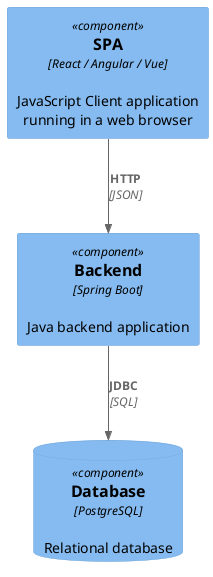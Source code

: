 @startuml
!include <C4/C4>
!include <C4/C4_Container>
!include <C4/C4_Component>

Component(spa, "SPA", "React / Angular / Vue", "JavaScript Client application running in a web browser")
Component(backend, "Backend", "Spring Boot", "Java backend application")
ComponentDb(database, "Database", "PostgreSQL", "Relational database")

Rel(spa, backend, "HTTP", "JSON")
Rel(backend, database, "JDBC", "SQL")


@enduml
